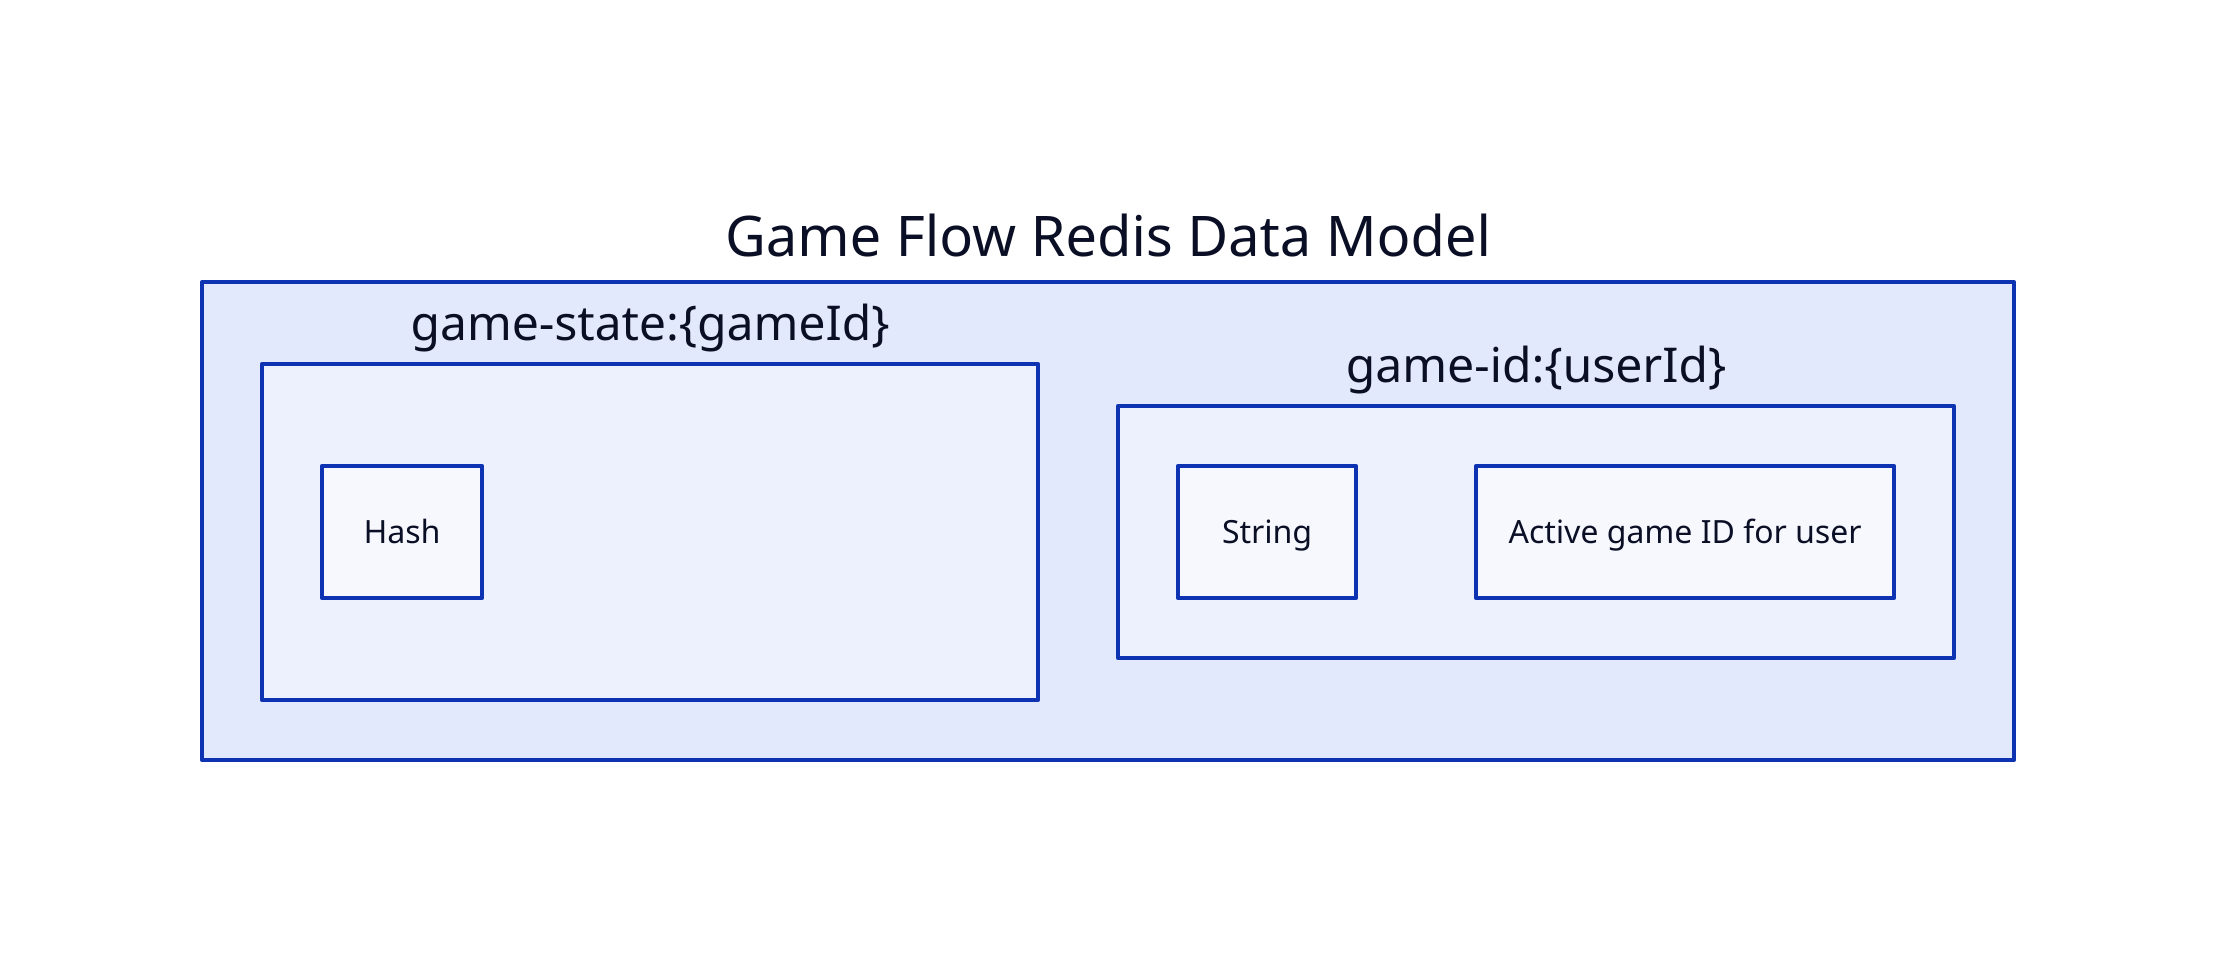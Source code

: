 Game Flow Redis Data Model: {
  GameState: {
    shape: rectangle
    label: "game-state:{gameId}"
    type: "Hash"
    fields: |md
      - players (JSON)
      - position (FEN notation)
      - lastMoveEpoch
      - startedAt
    |
  }

  UserGameMapping: {
    shape: rectangle
    label: "game-id:{userId}"
    type: "String"
    description: "Active game ID for user"
  }
}
